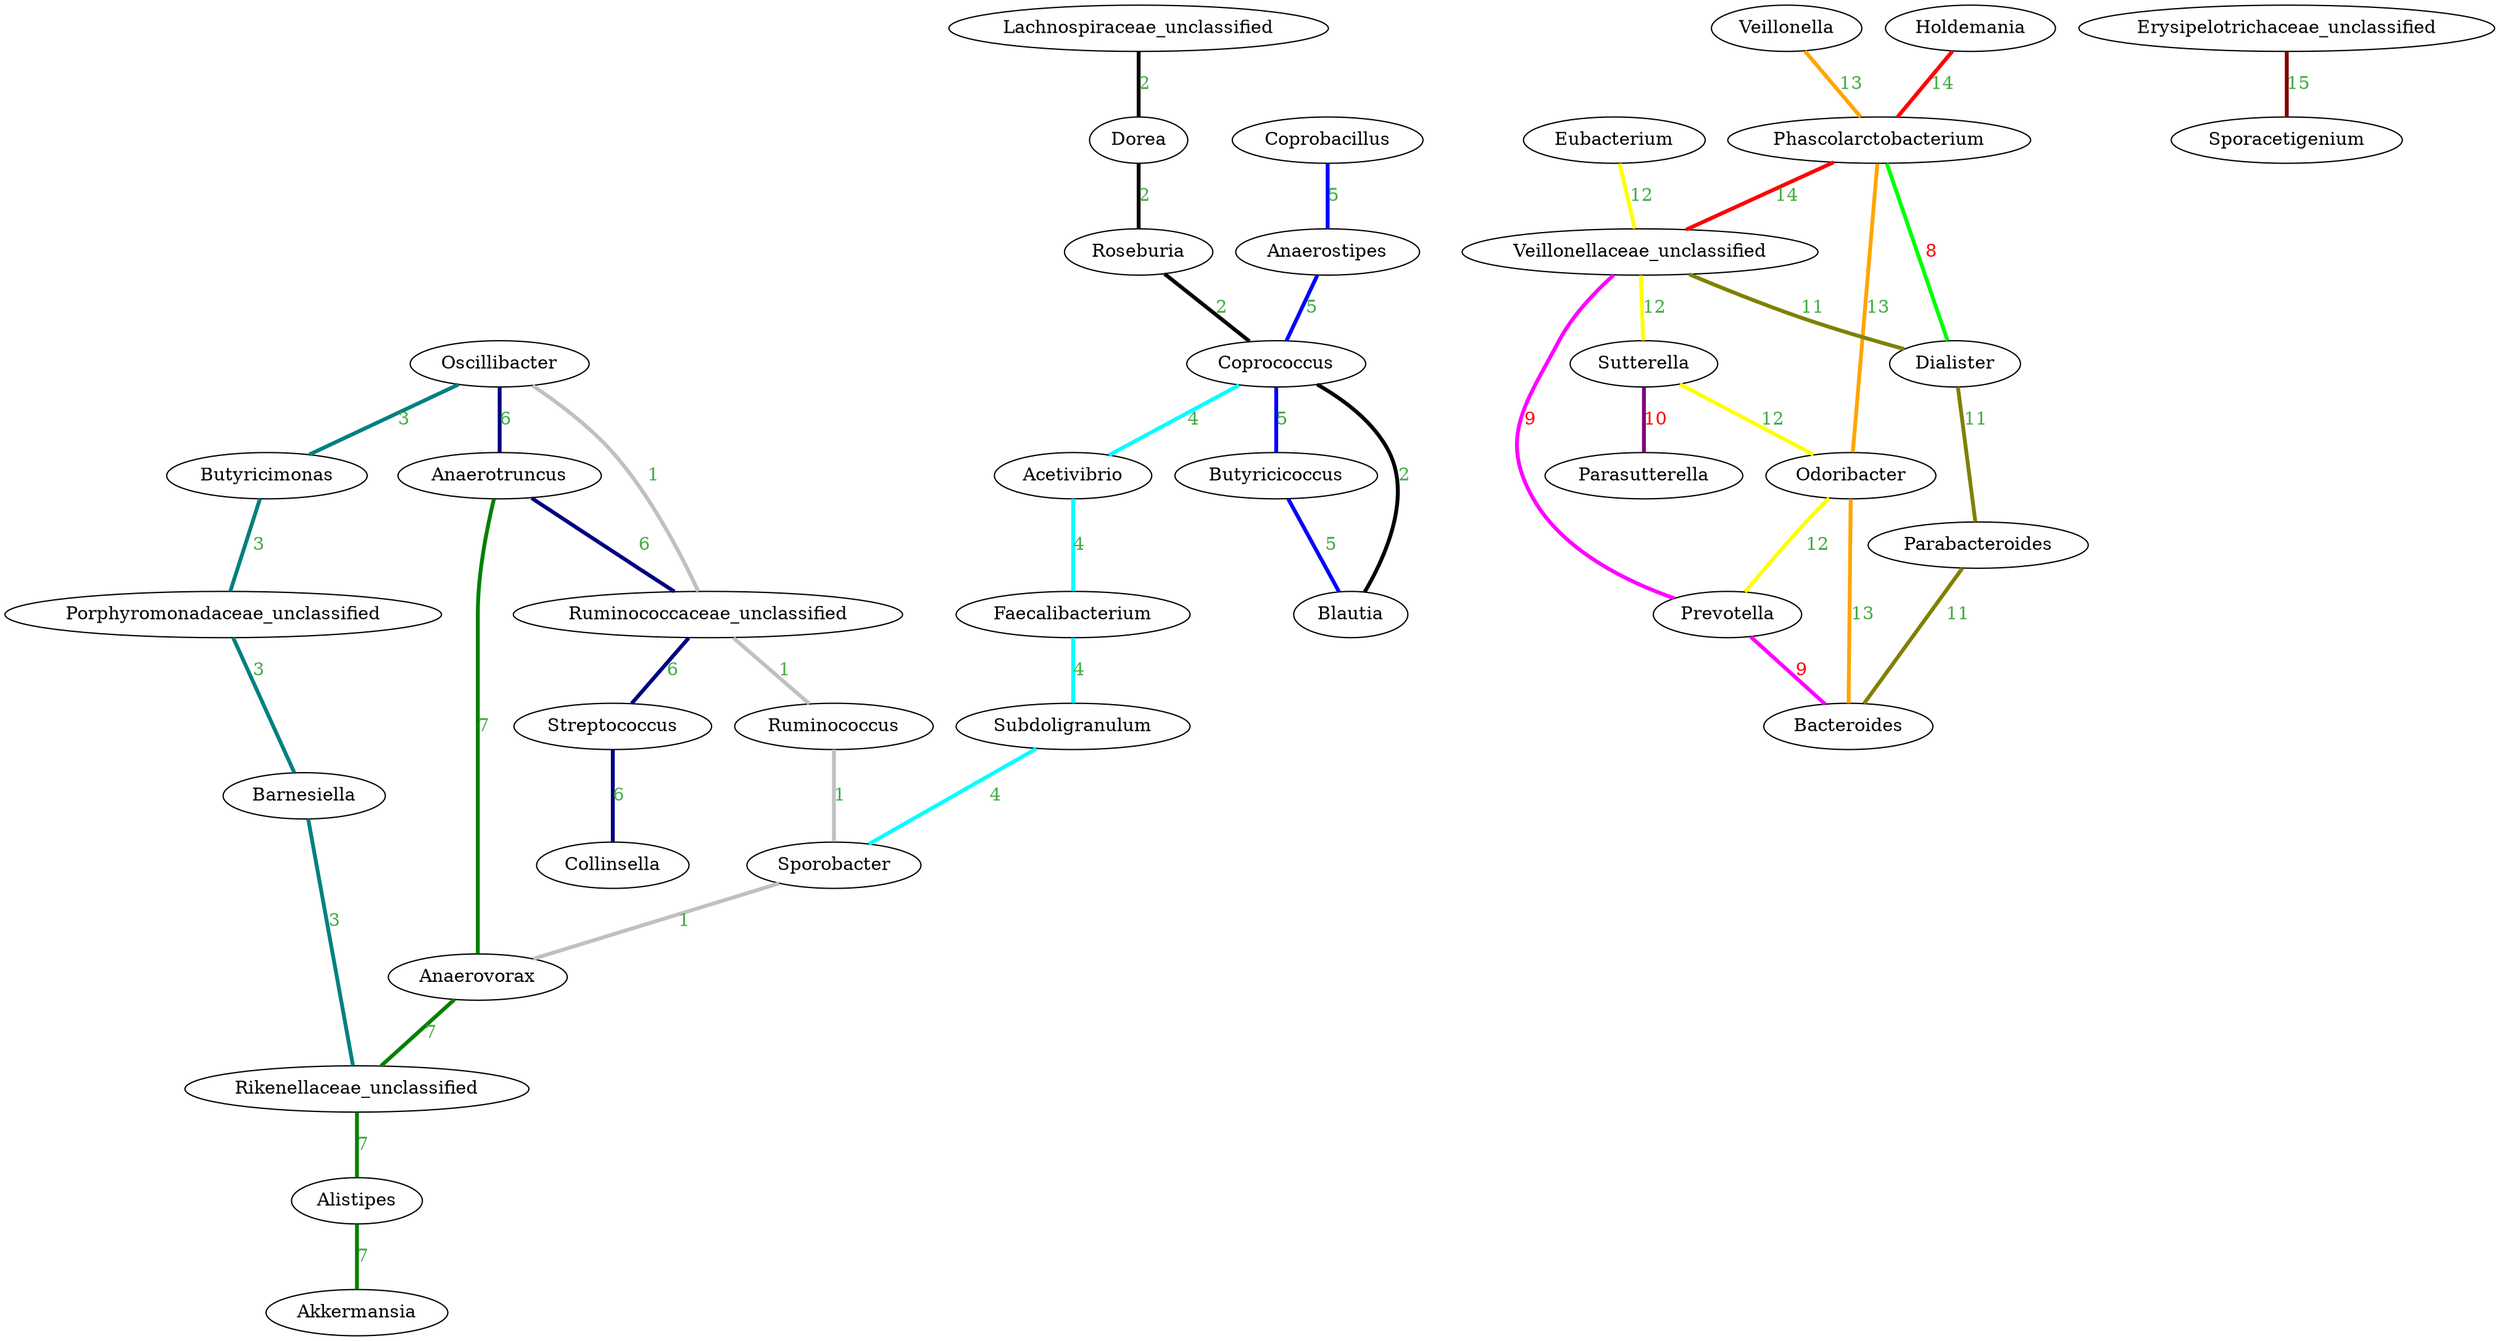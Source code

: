 graph G { 


	//Pattern: 0
	Oscillibacter
	Ruminococcaceae_unclassified
	Ruminococcus
	Sporobacter
	Anaerovorax
	edge [color="#c0c0c0", penwidth=3, label="1", fontcolor="#43AC43"]
	Oscillibacter -- Ruminococcaceae_unclassified -- Ruminococcus -- Sporobacter -- Anaerovorax

	//Pattern: 1
	Lachnospiraceae_unclassified
	Dorea
	Roseburia
	Coprococcus
	Blautia
	edge [color="#000000", penwidth=3, label="2", fontcolor="#43AC43"]
	Lachnospiraceae_unclassified -- Dorea -- Roseburia -- Coprococcus -- Blautia

	//Pattern: 2
	Oscillibacter
	Butyricimonas
	Porphyromonadaceae_unclassified
	Barnesiella
	Rikenellaceae_unclassified
	edge [color="#008080", penwidth=3, label="3", fontcolor="#43AC43"]
	Oscillibacter -- Butyricimonas -- Porphyromonadaceae_unclassified -- Barnesiella -- Rikenellaceae_unclassified

	//Pattern: 3
	Coprococcus
	Acetivibrio
	Faecalibacterium
	Subdoligranulum
	Sporobacter
	edge [color="#00ffff", penwidth=3, label="4", fontcolor="#43AC43"]
	Coprococcus -- Acetivibrio -- Faecalibacterium -- Subdoligranulum -- Sporobacter

	//Pattern: 4
	Coprobacillus
	Anaerostipes
	Coprococcus
	Butyricicoccus
	Blautia
	edge [color="#0000ff", penwidth=3, label="5", fontcolor="#43AC43"]
	Coprobacillus -- Anaerostipes -- Coprococcus -- Butyricicoccus -- Blautia

	//Pattern: 5
	Oscillibacter
	Anaerotruncus
	Ruminococcaceae_unclassified
	Streptococcus
	Collinsella
	edge [color="#000080", penwidth=3, label="6", fontcolor="#43AC43"]
	Oscillibacter -- Anaerotruncus -- Ruminococcaceae_unclassified -- Streptococcus -- Collinsella

	//Pattern: 6
	Anaerotruncus
	Anaerovorax
	Rikenellaceae_unclassified
	Alistipes
	Akkermansia
	edge [color="#008000", penwidth=3, label="7", fontcolor="#43AC43"]
	Anaerotruncus -- Anaerovorax -- Rikenellaceae_unclassified -- Alistipes -- Akkermansia

	//Pattern: 7
	Phascolarctobacterium
	Dialister
	edge [color="#00ff00", penwidth=3, label="8", fontcolor="red"]
	Phascolarctobacterium -- Dialister

	//Pattern: 8
	Veillonellaceae_unclassified
	Prevotella
	Bacteroides
	edge [color="#ff00ff", penwidth=3, label="9", fontcolor="red"]
	Veillonellaceae_unclassified -- Prevotella -- Bacteroides

	//Pattern: 9
	Sutterella
	Parasutterella
	edge [color="#800080", penwidth=3, label="10", fontcolor="red"]
	Sutterella -- Parasutterella

	//Pattern: 10
	Veillonellaceae_unclassified
	Dialister
	Parabacteroides
	Bacteroides
	edge [color="#808000", penwidth=3, label="11", fontcolor="#43AC43"]
	Veillonellaceae_unclassified -- Dialister -- Parabacteroides -- Bacteroides

	//Pattern: 11
	Eubacterium
	Veillonellaceae_unclassified
	Sutterella
	Odoribacter
	Prevotella
	edge [color="#ffff00", penwidth=3, label="12", fontcolor="#43AC43"]
	Eubacterium -- Veillonellaceae_unclassified -- Sutterella -- Odoribacter -- Prevotella

	//Pattern: 12
	Veillonella
	Phascolarctobacterium
	Odoribacter
	Bacteroides
	edge [color="#ffA500", penwidth=3, label="13", fontcolor="#43AC43"]
	Veillonella -- Phascolarctobacterium -- Odoribacter -- Bacteroides

	//Pattern: 13
	Holdemania
	Phascolarctobacterium
	Veillonellaceae_unclassified
	edge [color="#ff0000", penwidth=3, label="14", fontcolor="#43AC43"]
	Holdemania -- Phascolarctobacterium -- Veillonellaceae_unclassified

	//Pattern: 14
	Erysipelotrichaceae_unclassified
	Sporacetigenium
	edge [color="#800000", penwidth=3, label="15", fontcolor="#43AC43"]
	Erysipelotrichaceae_unclassified -- Sporacetigenium}